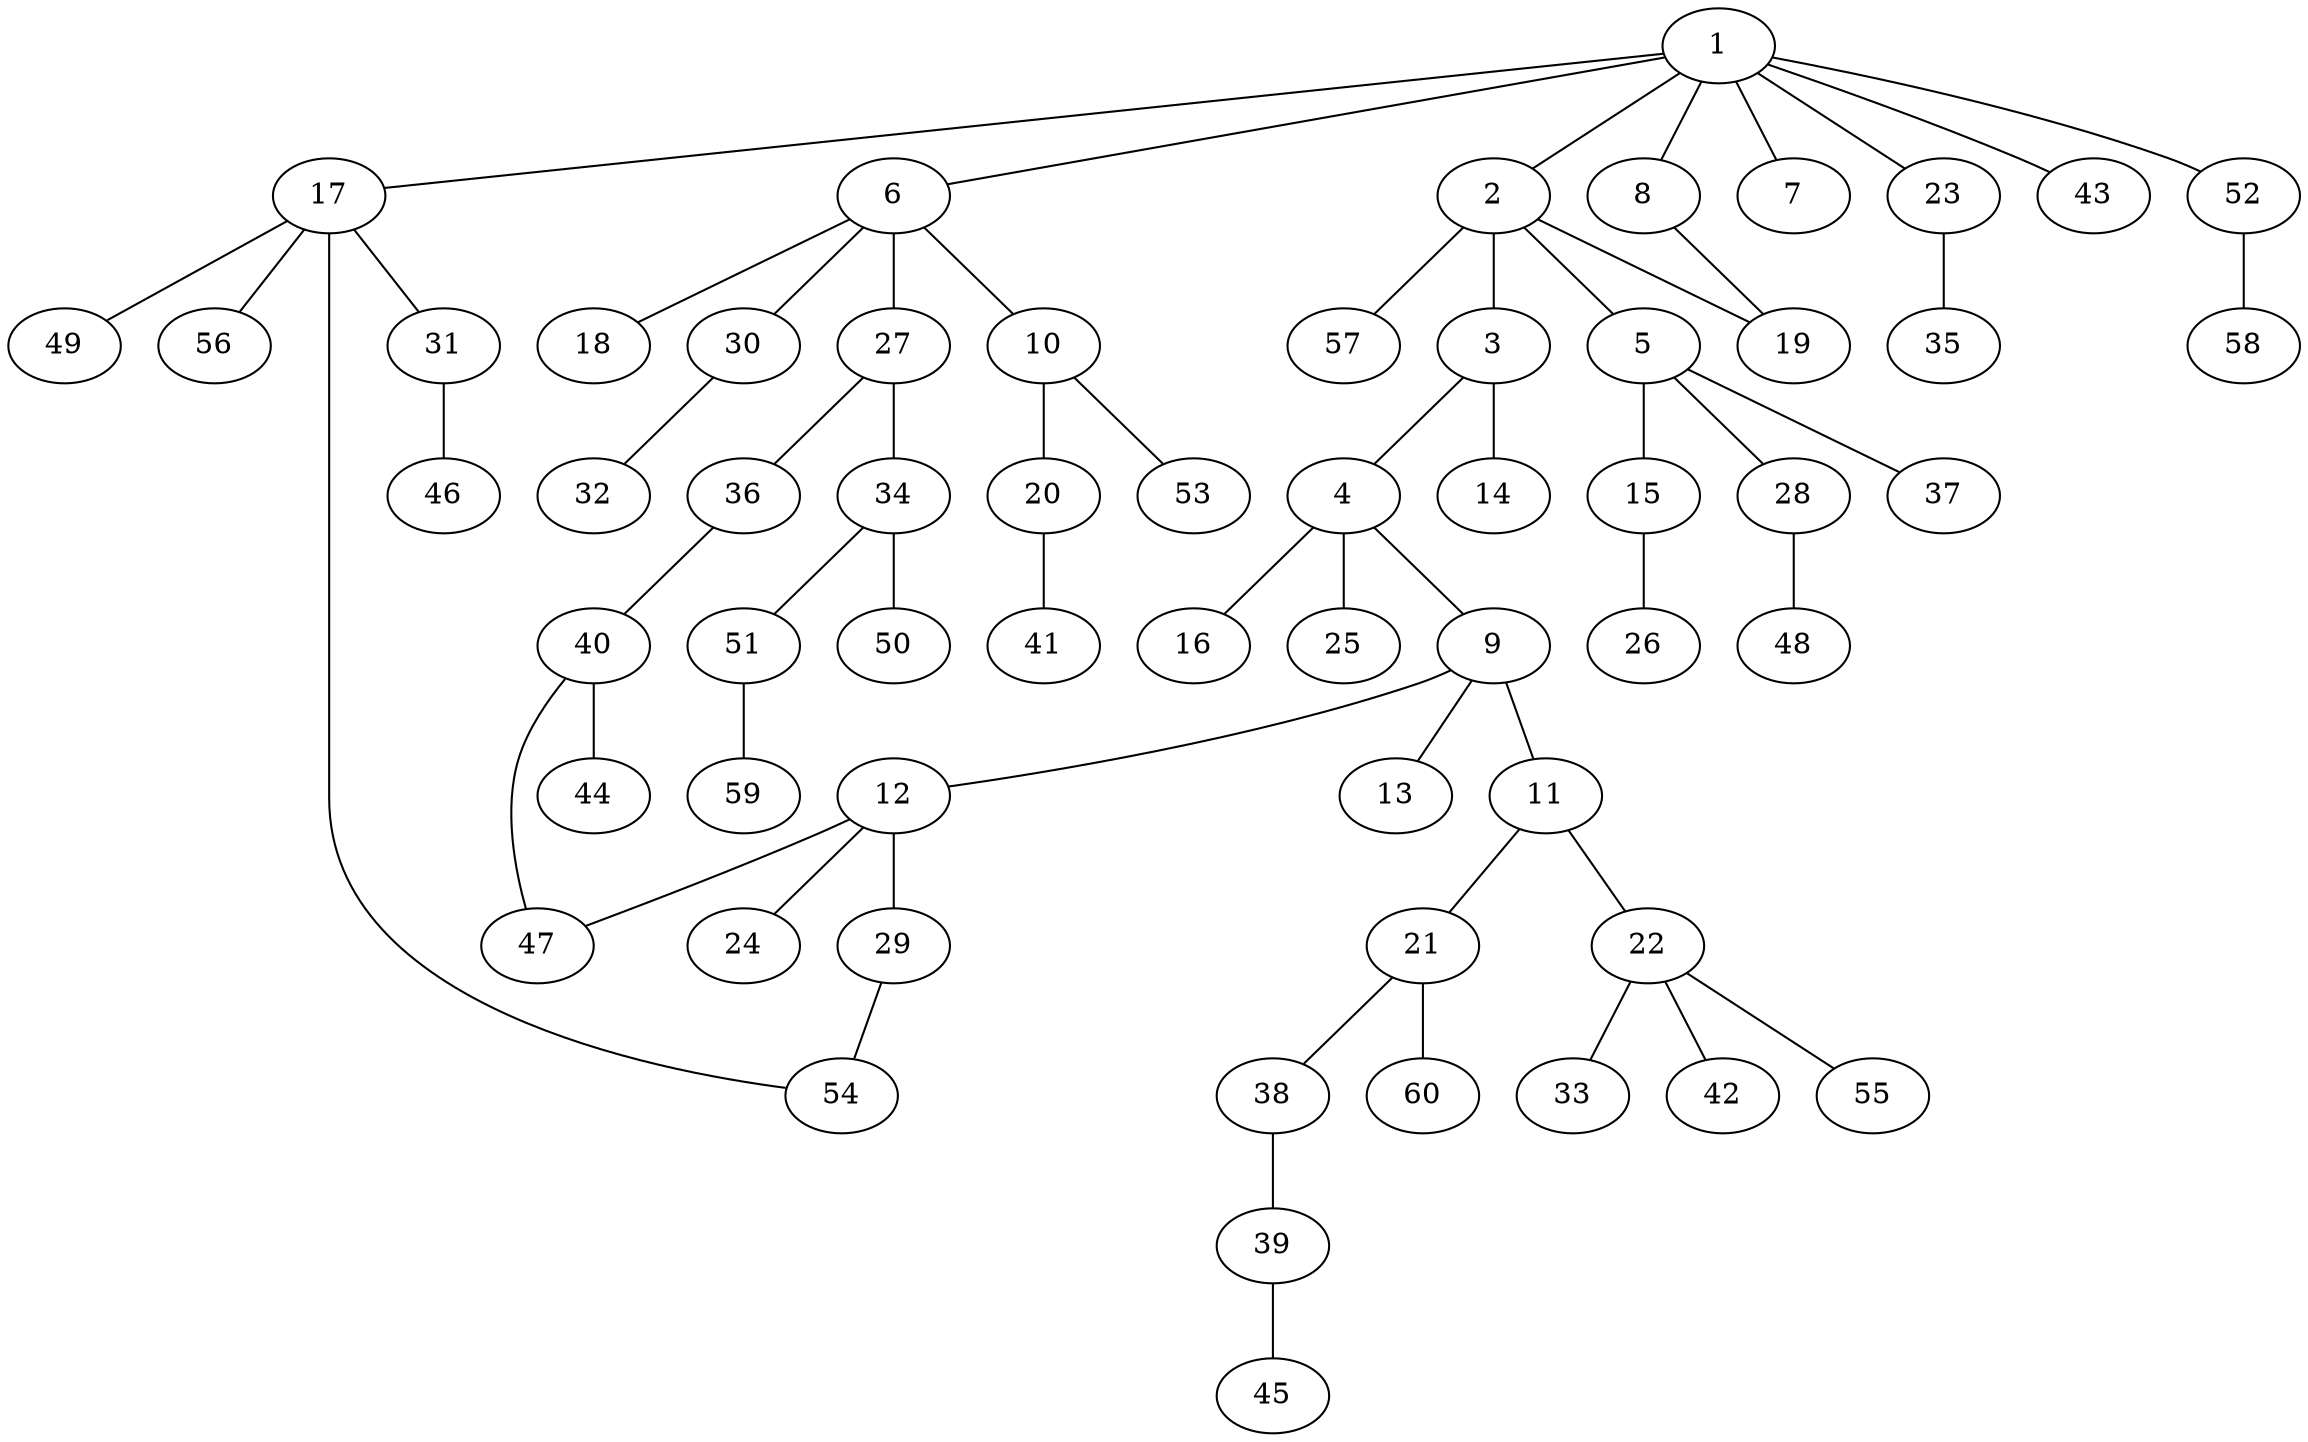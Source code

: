 graph graphname {1--2
1--6
1--7
1--8
1--17
1--23
1--43
1--52
2--3
2--5
2--19
2--57
3--4
3--14
4--9
4--16
4--25
5--15
5--28
5--37
6--10
6--18
6--27
6--30
8--19
9--11
9--12
9--13
10--20
10--53
11--21
11--22
12--24
12--29
12--47
15--26
17--31
17--49
17--54
17--56
20--41
21--38
21--60
22--33
22--42
22--55
23--35
27--34
27--36
28--48
29--54
30--32
31--46
34--50
34--51
36--40
38--39
39--45
40--44
40--47
51--59
52--58
}